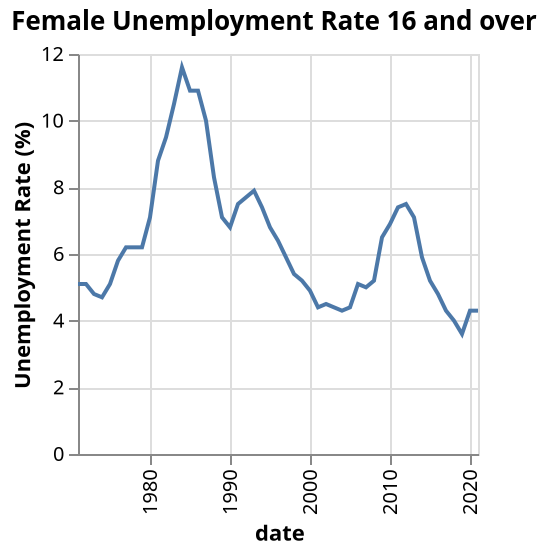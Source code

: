 {
  "$schema": "https://vega.github.io/schema/vega-lite/v5.json",
  "title": {
    "text": "Female Unemployment Rate 16 and over",
    "subtitleFontStyle": "italic",
    "subtitleFontSize": 10,
    "anchor": "start",
    "color": "black"
  },
  "data": {
    "values": [
      {
        "date": "1971",
        "label": "1971",
        "month": "",
        "quarter": "",
        "sourceDataset": "LMS",
        "updateDate": "2015-10-13T23:00:00.000Z",
        "value": "5.1",
        "year": "1971"
      },
      {
        "date": "1972",
        "label": "1972",
        "month": "",
        "quarter": "",
        "sourceDataset": "LMS",
        "updateDate": "2015-10-13T23:00:00.000Z",
        "value": "5.1",
        "year": "1972"
      },
      {
        "date": "1973",
        "label": "1973",
        "month": "",
        "quarter": "",
        "sourceDataset": "LMS",
        "updateDate": "2015-10-13T23:00:00.000Z",
        "value": "4.8",
        "year": "1973"
      },
      {
        "date": "1974",
        "label": "1974",
        "month": "",
        "quarter": "",
        "sourceDataset": "LMS",
        "updateDate": "2015-10-13T23:00:00.000Z",
        "value": "4.7",
        "year": "1974"
      },
      {
        "date": "1975",
        "label": "1975",
        "month": "",
        "quarter": "",
        "sourceDataset": "LMS",
        "updateDate": "2015-10-13T23:00:00.000Z",
        "value": "5.1",
        "year": "1975"
      },
      {
        "date": "1976",
        "label": "1976",
        "month": "",
        "quarter": "",
        "sourceDataset": "LMS",
        "updateDate": "2015-10-13T23:00:00.000Z",
        "value": "5.8",
        "year": "1976"
      },
      {
        "date": "1977",
        "label": "1977",
        "month": "",
        "quarter": "",
        "sourceDataset": "LMS",
        "updateDate": "2015-10-13T23:00:00.000Z",
        "value": "6.2",
        "year": "1977"
      },
      {
        "date": "1978",
        "label": "1978",
        "month": "",
        "quarter": "",
        "sourceDataset": "LMS",
        "updateDate": "2015-10-13T23:00:00.000Z",
        "value": "6.2",
        "year": "1978"
      },
      {
        "date": "1979",
        "label": "1979",
        "month": "",
        "quarter": "",
        "sourceDataset": "LMS",
        "updateDate": "2015-10-13T23:00:00.000Z",
        "value": "6.2",
        "year": "1979"
      },
      {
        "date": "1980",
        "label": "1980",
        "month": "",
        "quarter": "",
        "sourceDataset": "LMS",
        "updateDate": "2015-10-13T23:00:00.000Z",
        "value": "7.1",
        "year": "1980"
      },
      {
        "date": "1981",
        "label": "1981",
        "month": "",
        "quarter": "",
        "sourceDataset": "LMS",
        "updateDate": "2015-10-13T23:00:00.000Z",
        "value": "8.8",
        "year": "1981"
      },
      {
        "date": "1982",
        "label": "1982",
        "month": "",
        "quarter": "",
        "sourceDataset": "LMS",
        "updateDate": "2015-10-13T23:00:00.000Z",
        "value": "9.5",
        "year": "1982"
      },
      {
        "date": "1983",
        "label": "1983",
        "month": "",
        "quarter": "",
        "sourceDataset": "LMS",
        "updateDate": "2015-10-13T23:00:00.000Z",
        "value": "10.5",
        "year": "1983"
      },
      {
        "date": "1984",
        "label": "1984",
        "month": "",
        "quarter": "",
        "sourceDataset": "LMS",
        "updateDate": "2015-10-13T23:00:00.000Z",
        "value": "11.6",
        "year": "1984"
      },
      {
        "date": "1985",
        "label": "1985",
        "month": "",
        "quarter": "",
        "sourceDataset": "LMS",
        "updateDate": "2015-10-13T23:00:00.000Z",
        "value": "10.9",
        "year": "1985"
      },
      {
        "date": "1986",
        "label": "1986",
        "month": "",
        "quarter": "",
        "sourceDataset": "LMS",
        "updateDate": "2015-10-13T23:00:00.000Z",
        "value": "10.9",
        "year": "1986"
      },
      {
        "date": "1987",
        "label": "1987",
        "month": "",
        "quarter": "",
        "sourceDataset": "LMS",
        "updateDate": "2015-10-13T23:00:00.000Z",
        "value": "10.0",
        "year": "1987"
      },
      {
        "date": "1988",
        "label": "1988",
        "month": "",
        "quarter": "",
        "sourceDataset": "LMS",
        "updateDate": "2015-10-13T23:00:00.000Z",
        "value": "8.3",
        "year": "1988"
      },
      {
        "date": "1989",
        "label": "1989",
        "month": "",
        "quarter": "",
        "sourceDataset": "LMS",
        "updateDate": "2015-10-13T23:00:00.000Z",
        "value": "7.1",
        "year": "1989"
      },
      {
        "date": "1990",
        "label": "1990",
        "month": "",
        "quarter": "",
        "sourceDataset": "LMS",
        "updateDate": "2015-10-13T23:00:00.000Z",
        "value": "6.8",
        "year": "1990"
      },
      {
        "date": "1991",
        "label": "1991",
        "month": "",
        "quarter": "",
        "sourceDataset": "LMS",
        "updateDate": "2015-10-13T23:00:00.000Z",
        "value": "7.5",
        "year": "1991"
      },
      {
        "date": "1992",
        "label": "1992",
        "month": "",
        "quarter": "",
        "sourceDataset": "LMS",
        "updateDate": "2015-10-13T23:00:00.000Z",
        "value": "7.7",
        "year": "1992"
      },
      {
        "date": "1993",
        "label": "1993",
        "month": "",
        "quarter": "",
        "sourceDataset": "LMS",
        "updateDate": "2015-10-13T23:00:00.000Z",
        "value": "7.9",
        "year": "1993"
      },
      {
        "date": "1994",
        "label": "1994",
        "month": "",
        "quarter": "",
        "sourceDataset": "LMS",
        "updateDate": "2015-10-13T23:00:00.000Z",
        "value": "7.4",
        "year": "1994"
      },
      {
        "date": "1995",
        "label": "1995",
        "month": "",
        "quarter": "",
        "sourceDataset": "LMS",
        "updateDate": "2015-10-13T23:00:00.000Z",
        "value": "6.8",
        "year": "1995"
      },
      {
        "date": "1996",
        "label": "1996",
        "month": "",
        "quarter": "",
        "sourceDataset": "LMS",
        "updateDate": "2015-10-13T23:00:00.000Z",
        "value": "6.4",
        "year": "1996"
      },
      {
        "date": "1997",
        "label": "1997",
        "month": "",
        "quarter": "",
        "sourceDataset": "LMS",
        "updateDate": "2015-10-13T23:00:00.000Z",
        "value": "5.9",
        "year": "1997"
      },
      {
        "date": "1998",
        "label": "1998",
        "month": "",
        "quarter": "",
        "sourceDataset": "LMS",
        "updateDate": "2015-10-13T23:00:00.000Z",
        "value": "5.4",
        "year": "1998"
      },
      {
        "date": "1999",
        "label": "1999",
        "month": "",
        "quarter": "",
        "sourceDataset": "LMS",
        "updateDate": "2015-10-13T23:00:00.000Z",
        "value": "5.2",
        "year": "1999"
      },
      {
        "date": "2000",
        "label": "2000",
        "month": "",
        "quarter": "",
        "sourceDataset": "LMS",
        "updateDate": "2015-10-13T23:00:00.000Z",
        "value": "4.9",
        "year": "2000"
      },
      {
        "date": "2001",
        "label": "2001",
        "month": "",
        "quarter": "",
        "sourceDataset": "LMS",
        "updateDate": "2015-10-13T23:00:00.000Z",
        "value": "4.4",
        "year": "2001"
      },
      {
        "date": "2002",
        "label": "2002",
        "month": "",
        "quarter": "",
        "sourceDataset": "LMS",
        "updateDate": "2015-10-13T23:00:00.000Z",
        "value": "4.5",
        "year": "2002"
      },
      {
        "date": "2003",
        "label": "2003",
        "month": "",
        "quarter": "",
        "sourceDataset": "LMS",
        "updateDate": "2015-10-13T23:00:00.000Z",
        "value": "4.4",
        "year": "2003"
      },
      {
        "date": "2004",
        "label": "2004",
        "month": "",
        "quarter": "",
        "sourceDataset": "LMS",
        "updateDate": "2015-10-13T23:00:00.000Z",
        "value": "4.3",
        "year": "2004"
      },
      {
        "date": "2005",
        "label": "2005",
        "month": "",
        "quarter": "",
        "sourceDataset": "LMS",
        "updateDate": "2015-10-13T23:00:00.000Z",
        "value": "4.4",
        "year": "2005"
      },
      {
        "date": "2006",
        "label": "2006",
        "month": "",
        "quarter": "",
        "sourceDataset": "LMS",
        "updateDate": "2015-10-13T23:00:00.000Z",
        "value": "5.1",
        "year": "2006"
      },
      {
        "date": "2007",
        "label": "2007",
        "month": "",
        "quarter": "",
        "sourceDataset": "LMS",
        "updateDate": "2015-10-13T23:00:00.000Z",
        "value": "5.0",
        "year": "2007"
      },
      {
        "date": "2008",
        "label": "2008",
        "month": "",
        "quarter": "",
        "sourceDataset": "LMS",
        "updateDate": "2015-10-13T23:00:00.000Z",
        "value": "5.2",
        "year": "2008"
      },
      {
        "date": "2009",
        "label": "2009",
        "month": "",
        "quarter": "",
        "sourceDataset": "LMS",
        "updateDate": "2015-10-13T23:00:00.000Z",
        "value": "6.5",
        "year": "2009"
      },
      {
        "date": "2010",
        "label": "2010",
        "month": "",
        "quarter": "",
        "sourceDataset": "LMS",
        "updateDate": "2015-10-13T23:00:00.000Z",
        "value": "6.9",
        "year": "2010"
      },
      {
        "date": "2011",
        "label": "2011",
        "month": "",
        "quarter": "",
        "sourceDataset": "LMS",
        "updateDate": "2015-10-13T23:00:00.000Z",
        "value": "7.4",
        "year": "2011"
      },
      {
        "date": "2012",
        "label": "2012",
        "month": "",
        "quarter": "",
        "sourceDataset": "LMS",
        "updateDate": "2015-10-13T23:00:00.000Z",
        "value": "7.5",
        "year": "2012"
      },
      {
        "date": "2013",
        "label": "2013",
        "month": "",
        "quarter": "",
        "sourceDataset": "LMS",
        "updateDate": "2016-05-18T08:30:00.000Z",
        "value": "7.1",
        "year": "2013"
      },
      {
        "date": "2014",
        "label": "2014",
        "month": "",
        "quarter": "",
        "sourceDataset": "LMS",
        "updateDate": "2015-10-13T23:00:00.000Z",
        "value": "5.9",
        "year": "2014"
      },
      {
        "date": "2015",
        "label": "2015",
        "month": "",
        "quarter": "",
        "sourceDataset": "LMS",
        "updateDate": "2016-03-16T09:30:00.000Z",
        "value": "5.2",
        "year": "2015"
      },
      {
        "date": "2016",
        "label": "2016",
        "month": "",
        "quarter": "",
        "sourceDataset": "LMS",
        "updateDate": "2017-02-15T00:00:00.000Z",
        "value": "4.8",
        "year": "2016"
      },
      {
        "date": "2017",
        "label": "2017",
        "month": "",
        "quarter": "",
        "sourceDataset": "LMS",
        "updateDate": "2018-02-21T00:00:00.000Z",
        "value": "4.3",
        "year": "2017"
      },
      {
        "date": "2018",
        "label": "2018",
        "month": "",
        "quarter": "",
        "sourceDataset": "LMS",
        "updateDate": "2019-02-19T00:00:00.000Z",
        "value": "4.0",
        "year": "2018"
      },
      {
        "date": "2019",
        "label": "2019",
        "month": "",
        "quarter": "",
        "sourceDataset": "LMS",
        "updateDate": "2020-02-18T00:00:00.000Z",
        "value": "3.6",
        "year": "2019"
      },
      {
        "date": "2020",
        "label": "2020",
        "month": "",
        "quarter": "",
        "sourceDataset": "LMS",
        "updateDate": "2021-07-14T23:00:00.000Z",
        "value": "4.3",
        "year": "2020"
      },
      {
        "date": "2021",
        "label": "2021",
        "month": "",
        "quarter": "",
        "sourceDataset": "LMS",
        "updateDate": "2022-02-15T00:00:00.000Z",
        "value": "4.3",
        "year": "2021"
      }
    ]
  },
  "mark": "line",
  "encoding": {
    "x": {
      "field": "date",
      "type": "temporal",
      "axis": {
        "labelAngle": -90
      }
    },
    "y": {
      "field": "value",
      "type": "quantitative",
      "title": "Unemployment Rate (%)"
    }
  }
}